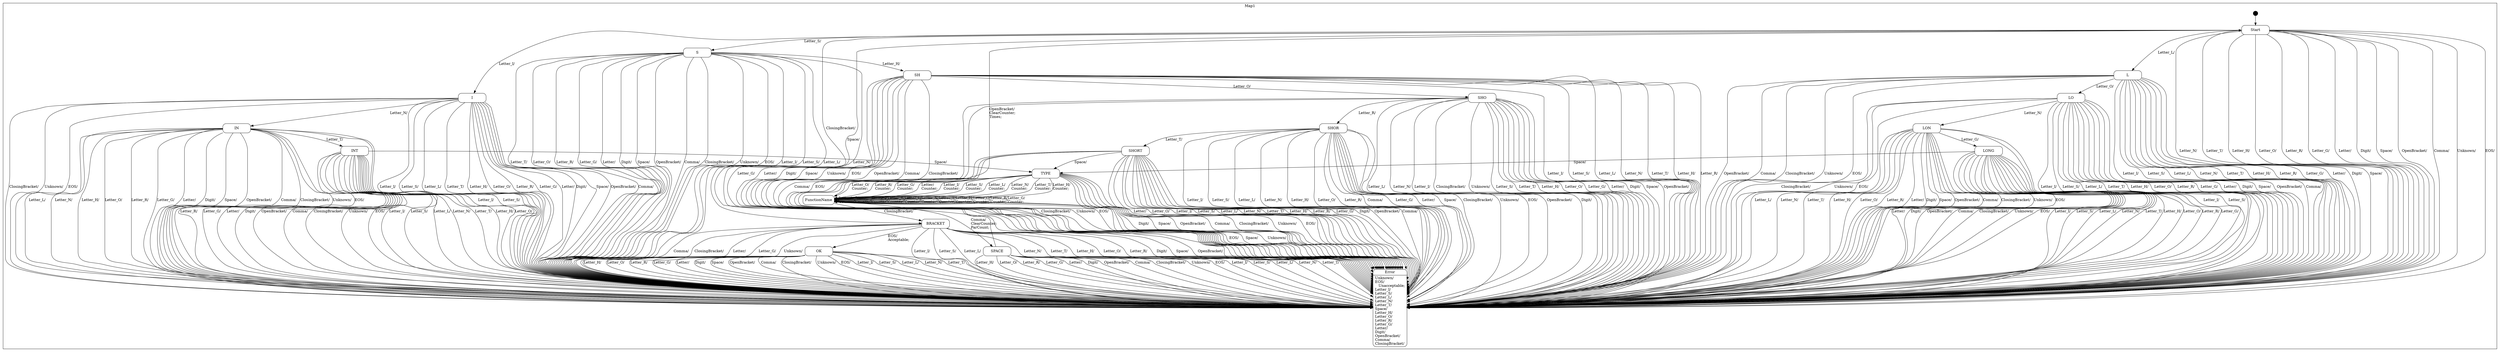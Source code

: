 digraph Lab1 {

    node
        [shape=Mrecord width=1.5];

    subgraph cluster_Map1 {

        label="Map1";

        //
        // States (Nodes)
        //

        "Map1::Start"
            [label="{Start}"];

        "Map1::I"
            [label="{I}"];

        "Map1::IN"
            [label="{IN}"];

        "Map1::INT"
            [label="{INT}"];

        "Map1::S"
            [label="{S}"];

        "Map1::SH"
            [label="{SH}"];

        "Map1::SHO"
            [label="{SHO}"];

        "Map1::SHOR"
            [label="{SHOR}"];

        "Map1::SHORT"
            [label="{SHORT}"];

        "Map1::L"
            [label="{L}"];

        "Map1::LO"
            [label="{LO}"];

        "Map1::LON"
            [label="{LON}"];

        "Map1::LONG"
            [label="{LONG}"];

        "Map1::TYPE"
            [label="{TYPE}"];

        "Map1::FunctionName"
            [label="{FunctionName}"];

        "Map1::BRACKET"
            [label="{BRACKET}"];

        "Map1::SPACE"
            [label="{SPACE}"];

        "Map1::OK"
            [label="{OK}"];

        "Map1::Error"
            [label="{Error|Unknown/\lEOS/\l&nbsp;&nbsp;&nbsp;Unacceptable;\lLetter_I/\lLetter_S/\lLetter_L/\lLetter_N/\lLetter_T/\lSpace/\lLetter_H/\lLetter_O/\lLetter_R/\lLetter_G/\lLetter/\lDigit/\lOpenBracket/\lComma/\lClosingBracket/\l}"];

        "%start"
            [label="" shape=circle style=filled fillcolor=black width=0.25];

        //
        // Transitions (Edges)
        //

        "Map1::Start" -> "Map1::I"
            [label="Letter_I/\l"];

        "Map1::Start" -> "Map1::S"
            [label="Letter_S/\l"];

        "Map1::Start" -> "Map1::L"
            [label="Letter_L/\l"];

        "Map1::Start" -> "Map1::BRACKET"
            [label="ClosingBracket/\l"];

        "Map1::Start" -> "Map1::Error"
            [label="Letter_N/\l"];

        "Map1::Start" -> "Map1::Error"
            [label="Letter_T/\l"];

        "Map1::Start" -> "Map1::Error"
            [label="Letter_H/\l"];

        "Map1::Start" -> "Map1::Error"
            [label="Letter_O/\l"];

        "Map1::Start" -> "Map1::Error"
            [label="Letter_R/\l"];

        "Map1::Start" -> "Map1::Error"
            [label="Letter_G/\l"];

        "Map1::Start" -> "Map1::Error"
            [label="Letter/\l"];

        "Map1::Start" -> "Map1::Error"
            [label="Digit/\l"];

        "Map1::Start" -> "Map1::Error"
            [label="Space/\l"];

        "Map1::Start" -> "Map1::Error"
            [label="OpenBracket/\l"];

        "Map1::Start" -> "Map1::Error"
            [label="Comma/\l"];

        "Map1::Start" -> "Map1::Error"
            [label="Unknown/\l"];

        "Map1::Start" -> "Map1::Error"
            [label="EOS/\l"];

        "Map1::I" -> "Map1::IN"
            [label="Letter_N/\l"];

        "Map1::I" -> "Map1::Error"
            [label="Letter_I/\l"];

        "Map1::I" -> "Map1::Error"
            [label="Letter_S/\l"];

        "Map1::I" -> "Map1::Error"
            [label="Letter_L/\l"];

        "Map1::I" -> "Map1::Error"
            [label="Letter_T/\l"];

        "Map1::I" -> "Map1::Error"
            [label="Letter_H/\l"];

        "Map1::I" -> "Map1::Error"
            [label="Letter_O/\l"];

        "Map1::I" -> "Map1::Error"
            [label="Letter_R/\l"];

        "Map1::I" -> "Map1::Error"
            [label="Letter_G/\l"];

        "Map1::I" -> "Map1::Error"
            [label="Letter/\l"];

        "Map1::I" -> "Map1::Error"
            [label="Digit/\l"];

        "Map1::I" -> "Map1::Error"
            [label="Space/\l"];

        "Map1::I" -> "Map1::Error"
            [label="OpenBracket/\l"];

        "Map1::I" -> "Map1::Error"
            [label="Comma/\l"];

        "Map1::I" -> "Map1::Error"
            [label="ClosingBracket/\l"];

        "Map1::I" -> "Map1::Error"
            [label="Unknown/\l"];

        "Map1::I" -> "Map1::Error"
            [label="EOS/\l"];

        "Map1::IN" -> "Map1::INT"
            [label="Letter_T/\l"];

        "Map1::IN" -> "Map1::Error"
            [label="Letter_I/\l"];

        "Map1::IN" -> "Map1::Error"
            [label="Letter_S/\l"];

        "Map1::IN" -> "Map1::Error"
            [label="Letter_L/\l"];

        "Map1::IN" -> "Map1::Error"
            [label="Letter_N/\l"];

        "Map1::IN" -> "Map1::Error"
            [label="Letter_H/\l"];

        "Map1::IN" -> "Map1::Error"
            [label="Letter_O/\l"];

        "Map1::IN" -> "Map1::Error"
            [label="Letter_R/\l"];

        "Map1::IN" -> "Map1::Error"
            [label="Letter_G/\l"];

        "Map1::IN" -> "Map1::Error"
            [label="Letter/\l"];

        "Map1::IN" -> "Map1::Error"
            [label="Digit/\l"];

        "Map1::IN" -> "Map1::Error"
            [label="Space/\l"];

        "Map1::IN" -> "Map1::Error"
            [label="OpenBracket/\l"];

        "Map1::IN" -> "Map1::Error"
            [label="Comma/\l"];

        "Map1::IN" -> "Map1::Error"
            [label="ClosingBracket/\l"];

        "Map1::IN" -> "Map1::Error"
            [label="Unknown/\l"];

        "Map1::IN" -> "Map1::Error"
            [label="EOS/\l"];

        "Map1::INT" -> "Map1::TYPE"
            [label="Space/\l"];

        "Map1::INT" -> "Map1::Error"
            [label="Letter_I/\l"];

        "Map1::INT" -> "Map1::Error"
            [label="Letter_S/\l"];

        "Map1::INT" -> "Map1::Error"
            [label="Letter_L/\l"];

        "Map1::INT" -> "Map1::Error"
            [label="Letter_N/\l"];

        "Map1::INT" -> "Map1::Error"
            [label="Letter_T/\l"];

        "Map1::INT" -> "Map1::Error"
            [label="Letter_H/\l"];

        "Map1::INT" -> "Map1::Error"
            [label="Letter_O/\l"];

        "Map1::INT" -> "Map1::Error"
            [label="Letter_R/\l"];

        "Map1::INT" -> "Map1::Error"
            [label="Letter_G/\l"];

        "Map1::INT" -> "Map1::Error"
            [label="Letter/\l"];

        "Map1::INT" -> "Map1::Error"
            [label="Digit/\l"];

        "Map1::INT" -> "Map1::Error"
            [label="OpenBracket/\l"];

        "Map1::INT" -> "Map1::Error"
            [label="Comma/\l"];

        "Map1::INT" -> "Map1::Error"
            [label="ClosingBracket/\l"];

        "Map1::INT" -> "Map1::Error"
            [label="Unknown/\l"];

        "Map1::INT" -> "Map1::Error"
            [label="EOS/\l"];

        "Map1::S" -> "Map1::SH"
            [label="Letter_H/\l"];

        "Map1::S" -> "Map1::Error"
            [label="Letter_I/\l"];

        "Map1::S" -> "Map1::Error"
            [label="Letter_S/\l"];

        "Map1::S" -> "Map1::Error"
            [label="Letter_L/\l"];

        "Map1::S" -> "Map1::Error"
            [label="Letter_N/\l"];

        "Map1::S" -> "Map1::Error"
            [label="Letter_T/\l"];

        "Map1::S" -> "Map1::Error"
            [label="Letter_O/\l"];

        "Map1::S" -> "Map1::Error"
            [label="Letter_R/\l"];

        "Map1::S" -> "Map1::Error"
            [label="Letter_G/\l"];

        "Map1::S" -> "Map1::Error"
            [label="Letter/\l"];

        "Map1::S" -> "Map1::Error"
            [label="Digit/\l"];

        "Map1::S" -> "Map1::Error"
            [label="Space/\l"];

        "Map1::S" -> "Map1::Error"
            [label="OpenBracket/\l"];

        "Map1::S" -> "Map1::Error"
            [label="Comma/\l"];

        "Map1::S" -> "Map1::Error"
            [label="ClosingBracket/\l"];

        "Map1::S" -> "Map1::Error"
            [label="Unknown/\l"];

        "Map1::S" -> "Map1::Error"
            [label="EOS/\l"];

        "Map1::SH" -> "Map1::SHO"
            [label="Letter_O/\l"];

        "Map1::SH" -> "Map1::Error"
            [label="Letter_I/\l"];

        "Map1::SH" -> "Map1::Error"
            [label="Letter_S/\l"];

        "Map1::SH" -> "Map1::Error"
            [label="Letter_L/\l"];

        "Map1::SH" -> "Map1::Error"
            [label="Letter_N/\l"];

        "Map1::SH" -> "Map1::Error"
            [label="Letter_T/\l"];

        "Map1::SH" -> "Map1::Error"
            [label="Letter_H/\l"];

        "Map1::SH" -> "Map1::Error"
            [label="Letter_R/\l"];

        "Map1::SH" -> "Map1::Error"
            [label="Letter_G/\l"];

        "Map1::SH" -> "Map1::Error"
            [label="Letter/\l"];

        "Map1::SH" -> "Map1::Error"
            [label="Digit/\l"];

        "Map1::SH" -> "Map1::Error"
            [label="Space/\l"];

        "Map1::SH" -> "Map1::Error"
            [label="OpenBracket/\l"];

        "Map1::SH" -> "Map1::Error"
            [label="Comma/\l"];

        "Map1::SH" -> "Map1::Error"
            [label="ClosingBracket/\l"];

        "Map1::SH" -> "Map1::Error"
            [label="Unknown/\l"];

        "Map1::SH" -> "Map1::Error"
            [label="EOS/\l"];

        "Map1::SHO" -> "Map1::SHOR"
            [label="Letter_R/\l"];

        "Map1::SHO" -> "Map1::Error"
            [label="Letter_I/\l"];

        "Map1::SHO" -> "Map1::Error"
            [label="Letter_S/\l"];

        "Map1::SHO" -> "Map1::Error"
            [label="Letter_L/\l"];

        "Map1::SHO" -> "Map1::Error"
            [label="Letter_N/\l"];

        "Map1::SHO" -> "Map1::Error"
            [label="Letter_T/\l"];

        "Map1::SHO" -> "Map1::Error"
            [label="Letter_H/\l"];

        "Map1::SHO" -> "Map1::Error"
            [label="Letter_O/\l"];

        "Map1::SHO" -> "Map1::Error"
            [label="Letter_G/\l"];

        "Map1::SHO" -> "Map1::Error"
            [label="Letter/\l"];

        "Map1::SHO" -> "Map1::Error"
            [label="Digit/\l"];

        "Map1::SHO" -> "Map1::Error"
            [label="Space/\l"];

        "Map1::SHO" -> "Map1::Error"
            [label="OpenBracket/\l"];

        "Map1::SHO" -> "Map1::Error"
            [label="Comma/\l"];

        "Map1::SHO" -> "Map1::Error"
            [label="ClosingBracket/\l"];

        "Map1::SHO" -> "Map1::Error"
            [label="Unknown/\l"];

        "Map1::SHO" -> "Map1::Error"
            [label="EOS/\l"];

        "Map1::SHOR" -> "Map1::SHORT"
            [label="Letter_T/\l"];

        "Map1::SHOR" -> "Map1::Error"
            [label="Letter_I/\l"];

        "Map1::SHOR" -> "Map1::Error"
            [label="Letter_S/\l"];

        "Map1::SHOR" -> "Map1::Error"
            [label="Letter_L/\l"];

        "Map1::SHOR" -> "Map1::Error"
            [label="Letter_N/\l"];

        "Map1::SHOR" -> "Map1::Error"
            [label="Letter_H/\l"];

        "Map1::SHOR" -> "Map1::Error"
            [label="Letter_O/\l"];

        "Map1::SHOR" -> "Map1::Error"
            [label="Letter_R/\l"];

        "Map1::SHOR" -> "Map1::Error"
            [label="Letter_G/\l"];

        "Map1::SHOR" -> "Map1::Error"
            [label="Letter/\l"];

        "Map1::SHOR" -> "Map1::Error"
            [label="Digit/\l"];

        "Map1::SHOR" -> "Map1::Error"
            [label="Space/\l"];

        "Map1::SHOR" -> "Map1::Error"
            [label="OpenBracket/\l"];

        "Map1::SHOR" -> "Map1::Error"
            [label="Comma/\l"];

        "Map1::SHOR" -> "Map1::Error"
            [label="ClosingBracket/\l"];

        "Map1::SHOR" -> "Map1::Error"
            [label="Unknown/\l"];

        "Map1::SHOR" -> "Map1::Error"
            [label="EOS/\l"];

        "Map1::SHORT" -> "Map1::TYPE"
            [label="Space/\l"];

        "Map1::SHORT" -> "Map1::Error"
            [label="Letter_I/\l"];

        "Map1::SHORT" -> "Map1::Error"
            [label="Letter_S/\l"];

        "Map1::SHORT" -> "Map1::Error"
            [label="Letter_L/\l"];

        "Map1::SHORT" -> "Map1::Error"
            [label="Letter_N/\l"];

        "Map1::SHORT" -> "Map1::Error"
            [label="Letter_T/\l"];

        "Map1::SHORT" -> "Map1::Error"
            [label="Letter_H/\l"];

        "Map1::SHORT" -> "Map1::Error"
            [label="Letter_O/\l"];

        "Map1::SHORT" -> "Map1::Error"
            [label="Letter_R/\l"];

        "Map1::SHORT" -> "Map1::Error"
            [label="Letter_G/\l"];

        "Map1::SHORT" -> "Map1::Error"
            [label="Letter/\l"];

        "Map1::SHORT" -> "Map1::Error"
            [label="Digit/\l"];

        "Map1::SHORT" -> "Map1::Error"
            [label="OpenBracket/\l"];

        "Map1::SHORT" -> "Map1::Error"
            [label="Comma/\l"];

        "Map1::SHORT" -> "Map1::Error"
            [label="ClosingBracket/\l"];

        "Map1::SHORT" -> "Map1::Error"
            [label="Unknown/\l"];

        "Map1::SHORT" -> "Map1::Error"
            [label="EOS/\l"];

        "Map1::L" -> "Map1::LO"
            [label="Letter_O/\l"];

        "Map1::L" -> "Map1::Error"
            [label="Letter_I/\l"];

        "Map1::L" -> "Map1::Error"
            [label="Letter_S/\l"];

        "Map1::L" -> "Map1::Error"
            [label="Letter_L/\l"];

        "Map1::L" -> "Map1::Error"
            [label="Letter_N/\l"];

        "Map1::L" -> "Map1::Error"
            [label="Letter_T/\l"];

        "Map1::L" -> "Map1::Error"
            [label="Letter_H/\l"];

        "Map1::L" -> "Map1::Error"
            [label="Letter_R/\l"];

        "Map1::L" -> "Map1::Error"
            [label="Letter_G/\l"];

        "Map1::L" -> "Map1::Error"
            [label="Letter/\l"];

        "Map1::L" -> "Map1::Error"
            [label="Digit/\l"];

        "Map1::L" -> "Map1::Error"
            [label="Space/\l"];

        "Map1::L" -> "Map1::Error"
            [label="OpenBracket/\l"];

        "Map1::L" -> "Map1::Error"
            [label="Comma/\l"];

        "Map1::L" -> "Map1::Error"
            [label="ClosingBracket/\l"];

        "Map1::L" -> "Map1::Error"
            [label="Unknown/\l"];

        "Map1::L" -> "Map1::Error"
            [label="EOS/\l"];

        "Map1::LO" -> "Map1::LON"
            [label="Letter_N/\l"];

        "Map1::LO" -> "Map1::Error"
            [label="Letter_I/\l"];

        "Map1::LO" -> "Map1::Error"
            [label="Letter_S/\l"];

        "Map1::LO" -> "Map1::Error"
            [label="Letter_L/\l"];

        "Map1::LO" -> "Map1::Error"
            [label="Letter_T/\l"];

        "Map1::LO" -> "Map1::Error"
            [label="Letter_H/\l"];

        "Map1::LO" -> "Map1::Error"
            [label="Letter_O/\l"];

        "Map1::LO" -> "Map1::Error"
            [label="Letter_R/\l"];

        "Map1::LO" -> "Map1::Error"
            [label="Letter_G/\l"];

        "Map1::LO" -> "Map1::Error"
            [label="Letter/\l"];

        "Map1::LO" -> "Map1::Error"
            [label="Digit/\l"];

        "Map1::LO" -> "Map1::Error"
            [label="Space/\l"];

        "Map1::LO" -> "Map1::Error"
            [label="OpenBracket/\l"];

        "Map1::LO" -> "Map1::Error"
            [label="Comma/\l"];

        "Map1::LO" -> "Map1::Error"
            [label="ClosingBracket/\l"];

        "Map1::LO" -> "Map1::Error"
            [label="Unknown/\l"];

        "Map1::LO" -> "Map1::Error"
            [label="EOS/\l"];

        "Map1::LON" -> "Map1::LONG"
            [label="Letter_G/\l"];

        "Map1::LON" -> "Map1::Error"
            [label="Letter_I/\l"];

        "Map1::LON" -> "Map1::Error"
            [label="Letter_S/\l"];

        "Map1::LON" -> "Map1::Error"
            [label="Letter_L/\l"];

        "Map1::LON" -> "Map1::Error"
            [label="Letter_N/\l"];

        "Map1::LON" -> "Map1::Error"
            [label="Letter_T/\l"];

        "Map1::LON" -> "Map1::Error"
            [label="Letter_H/\l"];

        "Map1::LON" -> "Map1::Error"
            [label="Letter_O/\l"];

        "Map1::LON" -> "Map1::Error"
            [label="Letter_R/\l"];

        "Map1::LON" -> "Map1::Error"
            [label="Letter/\l"];

        "Map1::LON" -> "Map1::Error"
            [label="Digit/\l"];

        "Map1::LON" -> "Map1::Error"
            [label="Space/\l"];

        "Map1::LON" -> "Map1::Error"
            [label="OpenBracket/\l"];

        "Map1::LON" -> "Map1::Error"
            [label="Comma/\l"];

        "Map1::LON" -> "Map1::Error"
            [label="ClosingBracket/\l"];

        "Map1::LON" -> "Map1::Error"
            [label="Unknown/\l"];

        "Map1::LON" -> "Map1::Error"
            [label="EOS/\l"];

        "Map1::LONG" -> "Map1::TYPE"
            [label="Space/\l"];

        "Map1::LONG" -> "Map1::Error"
            [label="Letter_I/\l"];

        "Map1::LONG" -> "Map1::Error"
            [label="Letter_S/\l"];

        "Map1::LONG" -> "Map1::Error"
            [label="Letter_L/\l"];

        "Map1::LONG" -> "Map1::Error"
            [label="Letter_N/\l"];

        "Map1::LONG" -> "Map1::Error"
            [label="Letter_T/\l"];

        "Map1::LONG" -> "Map1::Error"
            [label="Letter_H/\l"];

        "Map1::LONG" -> "Map1::Error"
            [label="Letter_O/\l"];

        "Map1::LONG" -> "Map1::Error"
            [label="Letter_R/\l"];

        "Map1::LONG" -> "Map1::Error"
            [label="Letter_G/\l"];

        "Map1::LONG" -> "Map1::Error"
            [label="Letter/\l"];

        "Map1::LONG" -> "Map1::Error"
            [label="Digit/\l"];

        "Map1::LONG" -> "Map1::Error"
            [label="OpenBracket/\l"];

        "Map1::LONG" -> "Map1::Error"
            [label="Comma/\l"];

        "Map1::LONG" -> "Map1::Error"
            [label="ClosingBracket/\l"];

        "Map1::LONG" -> "Map1::Error"
            [label="Unknown/\l"];

        "Map1::LONG" -> "Map1::Error"
            [label="EOS/\l"];

        "Map1::TYPE" -> "Map1::FunctionName"
            [label="Letter/\lCounter;\l"];

        "Map1::TYPE" -> "Map1::FunctionName"
            [label="Letter_I/\lCounter;\l"];

        "Map1::TYPE" -> "Map1::FunctionName"
            [label="Letter_S/\lCounter;\l"];

        "Map1::TYPE" -> "Map1::FunctionName"
            [label="Letter_L/\lCounter;\l"];

        "Map1::TYPE" -> "Map1::FunctionName"
            [label="Letter_N/\lCounter;\l"];

        "Map1::TYPE" -> "Map1::FunctionName"
            [label="Letter_T/\lCounter;\l"];

        "Map1::TYPE" -> "Map1::FunctionName"
            [label="Letter_H/\lCounter;\l"];

        "Map1::TYPE" -> "Map1::FunctionName"
            [label="Letter_O/\lCounter;\l"];

        "Map1::TYPE" -> "Map1::FunctionName"
            [label="Letter_R/\lCounter;\l"];

        "Map1::TYPE" -> "Map1::FunctionName"
            [label="Letter_G/\lCounter;\l"];

        "Map1::TYPE" -> "Map1::Error"
            [label="Digit/\l"];

        "Map1::TYPE" -> "Map1::Error"
            [label="Space/\l"];

        "Map1::TYPE" -> "Map1::Error"
            [label="OpenBracket/\l"];

        "Map1::TYPE" -> "Map1::Error"
            [label="Comma/\l"];

        "Map1::TYPE" -> "Map1::Error"
            [label="ClosingBracket/\l"];

        "Map1::TYPE" -> "Map1::Error"
            [label="Unknown/\l"];

        "Map1::TYPE" -> "Map1::Error"
            [label="EOS/\l"];

        "Map1::FunctionName" -> "Map1::FunctionName"
            [label="Letter/\lCounter;\l"];

        "Map1::FunctionName" -> "Map1::FunctionName"
            [label="Digit/\lCounter;\l"];

        "Map1::FunctionName" -> "Map1::Start"
            [label="OpenBracket/\lClearCounter;\lTimes;\l"];

        "Map1::FunctionName" -> "Map1::BRACKET"
            [label="ClosingBracket/\l"];

        "Map1::FunctionName" -> "Map1::SPACE"
            [label="Comma/\lClearCounter;\lParCount;\l"];

        "Map1::FunctionName" -> "Map1::FunctionName"
            [label="Letter_I/\lCounter;\l"];

        "Map1::FunctionName" -> "Map1::FunctionName"
            [label="Letter_S/\lCounter;\l"];

        "Map1::FunctionName" -> "Map1::FunctionName"
            [label="Letter_L/\lCounter;\l"];

        "Map1::FunctionName" -> "Map1::FunctionName"
            [label="Letter_N/\lCounter;\l"];

        "Map1::FunctionName" -> "Map1::FunctionName"
            [label="Letter_T/\lCounter;\l"];

        "Map1::FunctionName" -> "Map1::FunctionName"
            [label="Letter_H/\lCounter;\l"];

        "Map1::FunctionName" -> "Map1::FunctionName"
            [label="Letter_O/\lCounter;\l"];

        "Map1::FunctionName" -> "Map1::FunctionName"
            [label="Letter_R/\lCounter;\l"];

        "Map1::FunctionName" -> "Map1::FunctionName"
            [label="Letter_G/\lCounter;\l"];

        "Map1::FunctionName" -> "Map1::Error"
            [label="Space/\l"];

        "Map1::FunctionName" -> "Map1::Error"
            [label="Unknown/\l"];

        "Map1::FunctionName" -> "Map1::Error"
            [label="EOS/\l"];

        "Map1::BRACKET" -> "Map1::OK"
            [label="EOS/\lAcceptable;\l"];

        "Map1::BRACKET" -> "Map1::Error"
            [label="Letter_I/\l"];

        "Map1::BRACKET" -> "Map1::Error"
            [label="Letter_S/\l"];

        "Map1::BRACKET" -> "Map1::Error"
            [label="Letter_L/\l"];

        "Map1::BRACKET" -> "Map1::Error"
            [label="Letter_N/\l"];

        "Map1::BRACKET" -> "Map1::Error"
            [label="Letter_T/\l"];

        "Map1::BRACKET" -> "Map1::Error"
            [label="Letter_H/\l"];

        "Map1::BRACKET" -> "Map1::Error"
            [label="Letter_O/\l"];

        "Map1::BRACKET" -> "Map1::Error"
            [label="Letter_R/\l"];

        "Map1::BRACKET" -> "Map1::Error"
            [label="Letter_G/\l"];

        "Map1::BRACKET" -> "Map1::Error"
            [label="Letter/\l"];

        "Map1::BRACKET" -> "Map1::Error"
            [label="Digit/\l"];

        "Map1::BRACKET" -> "Map1::Error"
            [label="Space/\l"];

        "Map1::BRACKET" -> "Map1::Error"
            [label="OpenBracket/\l"];

        "Map1::BRACKET" -> "Map1::Error"
            [label="Comma/\l"];

        "Map1::BRACKET" -> "Map1::Error"
            [label="ClosingBracket/\l"];

        "Map1::BRACKET" -> "Map1::Error"
            [label="Unknown/\l"];

        "Map1::SPACE" -> "Map1::Start"
            [label="Space/\l"];

        "Map1::SPACE" -> "Map1::Error"
            [label="Letter_I/\l"];

        "Map1::SPACE" -> "Map1::Error"
            [label="Letter_S/\l"];

        "Map1::SPACE" -> "Map1::Error"
            [label="Letter_L/\l"];

        "Map1::SPACE" -> "Map1::Error"
            [label="Letter_N/\l"];

        "Map1::SPACE" -> "Map1::Error"
            [label="Letter_T/\l"];

        "Map1::SPACE" -> "Map1::Error"
            [label="Letter_H/\l"];

        "Map1::SPACE" -> "Map1::Error"
            [label="Letter_O/\l"];

        "Map1::SPACE" -> "Map1::Error"
            [label="Letter_R/\l"];

        "Map1::SPACE" -> "Map1::Error"
            [label="Letter_G/\l"];

        "Map1::SPACE" -> "Map1::Error"
            [label="Letter/\l"];

        "Map1::SPACE" -> "Map1::Error"
            [label="Digit/\l"];

        "Map1::SPACE" -> "Map1::Error"
            [label="OpenBracket/\l"];

        "Map1::SPACE" -> "Map1::Error"
            [label="Comma/\l"];

        "Map1::SPACE" -> "Map1::Error"
            [label="ClosingBracket/\l"];

        "Map1::SPACE" -> "Map1::Error"
            [label="Unknown/\l"];

        "Map1::SPACE" -> "Map1::Error"
            [label="EOS/\l"];

        "Map1::OK" -> "Map1::Error"
            [label="Letter_I/\l"];

        "Map1::OK" -> "Map1::Error"
            [label="Letter_S/\l"];

        "Map1::OK" -> "Map1::Error"
            [label="Letter_L/\l"];

        "Map1::OK" -> "Map1::Error"
            [label="Letter_N/\l"];

        "Map1::OK" -> "Map1::Error"
            [label="Letter_T/\l"];

        "Map1::OK" -> "Map1::Error"
            [label="Letter_H/\l"];

        "Map1::OK" -> "Map1::Error"
            [label="Letter_O/\l"];

        "Map1::OK" -> "Map1::Error"
            [label="Letter_R/\l"];

        "Map1::OK" -> "Map1::Error"
            [label="Letter_G/\l"];

        "Map1::OK" -> "Map1::Error"
            [label="Letter/\l"];

        "Map1::OK" -> "Map1::Error"
            [label="Digit/\l"];

        "Map1::OK" -> "Map1::Error"
            [label="Space/\l"];

        "Map1::OK" -> "Map1::Error"
            [label="OpenBracket/\l"];

        "Map1::OK" -> "Map1::Error"
            [label="Comma/\l"];

        "Map1::OK" -> "Map1::Error"
            [label="ClosingBracket/\l"];

        "Map1::OK" -> "Map1::Error"
            [label="Unknown/\l"];

        "Map1::OK" -> "Map1::Error"
            [label="EOS/\l"];

        "%start" -> "Map1::Start"
    }

}
